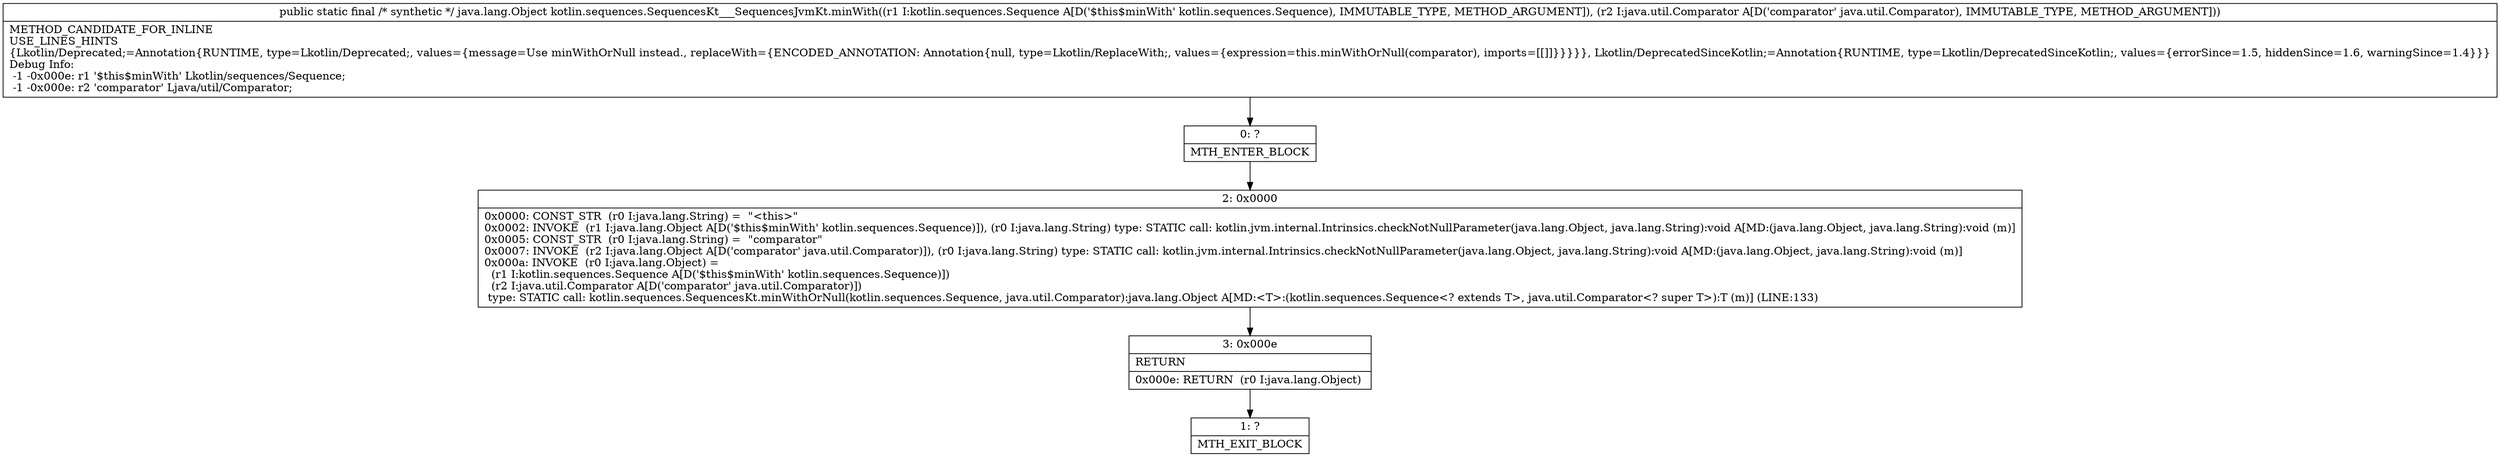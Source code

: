 digraph "CFG forkotlin.sequences.SequencesKt___SequencesJvmKt.minWith(Lkotlin\/sequences\/Sequence;Ljava\/util\/Comparator;)Ljava\/lang\/Object;" {
Node_0 [shape=record,label="{0\:\ ?|MTH_ENTER_BLOCK\l}"];
Node_2 [shape=record,label="{2\:\ 0x0000|0x0000: CONST_STR  (r0 I:java.lang.String) =  \"\<this\>\" \l0x0002: INVOKE  (r1 I:java.lang.Object A[D('$this$minWith' kotlin.sequences.Sequence)]), (r0 I:java.lang.String) type: STATIC call: kotlin.jvm.internal.Intrinsics.checkNotNullParameter(java.lang.Object, java.lang.String):void A[MD:(java.lang.Object, java.lang.String):void (m)]\l0x0005: CONST_STR  (r0 I:java.lang.String) =  \"comparator\" \l0x0007: INVOKE  (r2 I:java.lang.Object A[D('comparator' java.util.Comparator)]), (r0 I:java.lang.String) type: STATIC call: kotlin.jvm.internal.Intrinsics.checkNotNullParameter(java.lang.Object, java.lang.String):void A[MD:(java.lang.Object, java.lang.String):void (m)]\l0x000a: INVOKE  (r0 I:java.lang.Object) = \l  (r1 I:kotlin.sequences.Sequence A[D('$this$minWith' kotlin.sequences.Sequence)])\l  (r2 I:java.util.Comparator A[D('comparator' java.util.Comparator)])\l type: STATIC call: kotlin.sequences.SequencesKt.minWithOrNull(kotlin.sequences.Sequence, java.util.Comparator):java.lang.Object A[MD:\<T\>:(kotlin.sequences.Sequence\<? extends T\>, java.util.Comparator\<? super T\>):T (m)] (LINE:133)\l}"];
Node_3 [shape=record,label="{3\:\ 0x000e|RETURN\l|0x000e: RETURN  (r0 I:java.lang.Object) \l}"];
Node_1 [shape=record,label="{1\:\ ?|MTH_EXIT_BLOCK\l}"];
MethodNode[shape=record,label="{public static final \/* synthetic *\/ java.lang.Object kotlin.sequences.SequencesKt___SequencesJvmKt.minWith((r1 I:kotlin.sequences.Sequence A[D('$this$minWith' kotlin.sequences.Sequence), IMMUTABLE_TYPE, METHOD_ARGUMENT]), (r2 I:java.util.Comparator A[D('comparator' java.util.Comparator), IMMUTABLE_TYPE, METHOD_ARGUMENT]))  | METHOD_CANDIDATE_FOR_INLINE\lUSE_LINES_HINTS\l\{Lkotlin\/Deprecated;=Annotation\{RUNTIME, type=Lkotlin\/Deprecated;, values=\{message=Use minWithOrNull instead., replaceWith=\{ENCODED_ANNOTATION: Annotation\{null, type=Lkotlin\/ReplaceWith;, values=\{expression=this.minWithOrNull(comparator), imports=[[]]\}\}\}\}\}, Lkotlin\/DeprecatedSinceKotlin;=Annotation\{RUNTIME, type=Lkotlin\/DeprecatedSinceKotlin;, values=\{errorSince=1.5, hiddenSince=1.6, warningSince=1.4\}\}\}\lDebug Info:\l  \-1 \-0x000e: r1 '$this$minWith' Lkotlin\/sequences\/Sequence;\l  \-1 \-0x000e: r2 'comparator' Ljava\/util\/Comparator;\l}"];
MethodNode -> Node_0;Node_0 -> Node_2;
Node_2 -> Node_3;
Node_3 -> Node_1;
}

